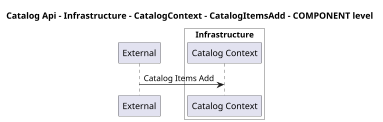 @startuml
skinparam dpi 60

title Catalog Api - Infrastructure - CatalogContext - CatalogItemsAdd - COMPONENT level

participant "External" as C4InterFlow.Utils.ExternalSystem

box "Catalog Api" #White

    
box "Infrastructure" #White

    participant "Catalog Context" as dotnet.eShop.Architecture.SoftwareSystems.CatalogApi.Containers.Infrastructure.Components.CatalogContext
end box

end box


C4InterFlow.Utils.ExternalSystem -> dotnet.eShop.Architecture.SoftwareSystems.CatalogApi.Containers.Infrastructure.Components.CatalogContext : Catalog Items Add


@enduml
